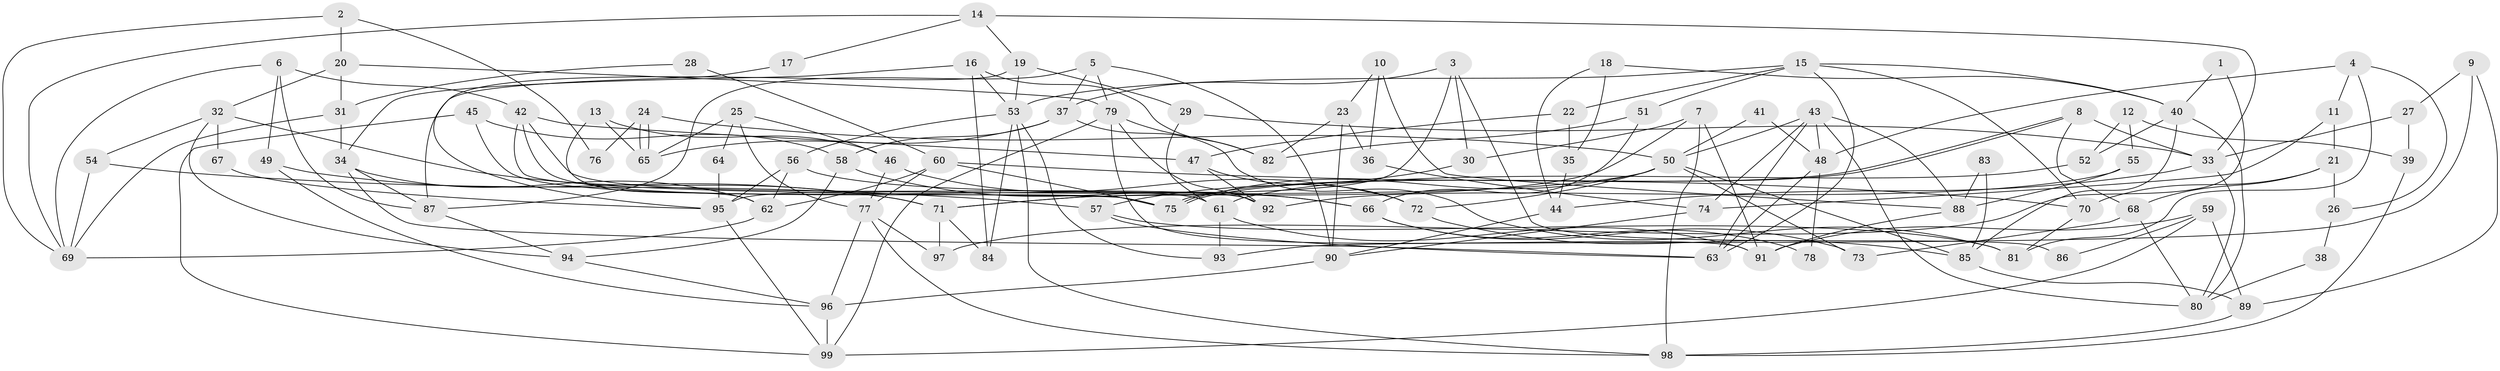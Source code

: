 // coarse degree distribution, {3: 0.18333333333333332, 7: 0.11666666666666667, 4: 0.18333333333333332, 5: 0.11666666666666667, 8: 0.08333333333333333, 6: 0.2, 2: 0.08333333333333333, 9: 0.016666666666666666, 10: 0.016666666666666666}
// Generated by graph-tools (version 1.1) at 2025/24/03/03/25 07:24:04]
// undirected, 99 vertices, 198 edges
graph export_dot {
graph [start="1"]
  node [color=gray90,style=filled];
  1;
  2;
  3;
  4;
  5;
  6;
  7;
  8;
  9;
  10;
  11;
  12;
  13;
  14;
  15;
  16;
  17;
  18;
  19;
  20;
  21;
  22;
  23;
  24;
  25;
  26;
  27;
  28;
  29;
  30;
  31;
  32;
  33;
  34;
  35;
  36;
  37;
  38;
  39;
  40;
  41;
  42;
  43;
  44;
  45;
  46;
  47;
  48;
  49;
  50;
  51;
  52;
  53;
  54;
  55;
  56;
  57;
  58;
  59;
  60;
  61;
  62;
  63;
  64;
  65;
  66;
  67;
  68;
  69;
  70;
  71;
  72;
  73;
  74;
  75;
  76;
  77;
  78;
  79;
  80;
  81;
  82;
  83;
  84;
  85;
  86;
  87;
  88;
  89;
  90;
  91;
  92;
  93;
  94;
  95;
  96;
  97;
  98;
  99;
  1 -- 97;
  1 -- 40;
  2 -- 69;
  2 -- 20;
  2 -- 76;
  3 -- 95;
  3 -- 37;
  3 -- 30;
  3 -- 86;
  4 -- 81;
  4 -- 48;
  4 -- 11;
  4 -- 26;
  5 -- 37;
  5 -- 79;
  5 -- 87;
  5 -- 90;
  6 -- 69;
  6 -- 87;
  6 -- 42;
  6 -- 49;
  7 -- 98;
  7 -- 71;
  7 -- 30;
  7 -- 91;
  8 -- 75;
  8 -- 75;
  8 -- 68;
  8 -- 33;
  9 -- 27;
  9 -- 93;
  9 -- 89;
  10 -- 36;
  10 -- 88;
  10 -- 23;
  11 -- 74;
  11 -- 21;
  12 -- 55;
  12 -- 52;
  12 -- 39;
  13 -- 62;
  13 -- 46;
  13 -- 65;
  14 -- 33;
  14 -- 69;
  14 -- 17;
  14 -- 19;
  15 -- 40;
  15 -- 51;
  15 -- 22;
  15 -- 53;
  15 -- 63;
  15 -- 70;
  16 -- 84;
  16 -- 82;
  16 -- 34;
  16 -- 53;
  17 -- 87;
  18 -- 44;
  18 -- 40;
  18 -- 35;
  19 -- 53;
  19 -- 29;
  19 -- 95;
  20 -- 79;
  20 -- 32;
  20 -- 31;
  21 -- 70;
  21 -- 26;
  21 -- 68;
  22 -- 47;
  22 -- 35;
  23 -- 90;
  23 -- 36;
  23 -- 82;
  24 -- 50;
  24 -- 65;
  24 -- 65;
  24 -- 76;
  25 -- 65;
  25 -- 77;
  25 -- 46;
  25 -- 64;
  26 -- 38;
  27 -- 33;
  27 -- 39;
  28 -- 31;
  28 -- 60;
  29 -- 61;
  29 -- 33;
  30 -- 57;
  31 -- 34;
  31 -- 69;
  32 -- 94;
  32 -- 54;
  32 -- 67;
  32 -- 71;
  33 -- 44;
  33 -- 80;
  34 -- 62;
  34 -- 63;
  34 -- 87;
  35 -- 44;
  36 -- 74;
  37 -- 58;
  37 -- 65;
  37 -- 81;
  38 -- 80;
  39 -- 98;
  40 -- 85;
  40 -- 80;
  40 -- 52;
  41 -- 50;
  41 -- 48;
  42 -- 75;
  42 -- 47;
  42 -- 61;
  42 -- 92;
  43 -- 63;
  43 -- 80;
  43 -- 48;
  43 -- 50;
  43 -- 74;
  43 -- 88;
  44 -- 90;
  45 -- 75;
  45 -- 99;
  45 -- 58;
  46 -- 77;
  46 -- 72;
  47 -- 72;
  47 -- 92;
  48 -- 63;
  48 -- 78;
  49 -- 96;
  49 -- 71;
  50 -- 71;
  50 -- 72;
  50 -- 73;
  50 -- 75;
  50 -- 85;
  51 -- 66;
  51 -- 82;
  52 -- 61;
  53 -- 56;
  53 -- 84;
  53 -- 93;
  53 -- 98;
  54 -- 69;
  54 -- 57;
  55 -- 88;
  55 -- 92;
  56 -- 95;
  56 -- 62;
  56 -- 66;
  57 -- 63;
  57 -- 81;
  58 -- 94;
  58 -- 66;
  59 -- 99;
  59 -- 89;
  59 -- 86;
  59 -- 91;
  60 -- 70;
  60 -- 75;
  60 -- 62;
  60 -- 77;
  61 -- 91;
  61 -- 93;
  62 -- 69;
  64 -- 95;
  66 -- 73;
  66 -- 78;
  67 -- 95;
  68 -- 73;
  68 -- 80;
  70 -- 81;
  71 -- 84;
  71 -- 97;
  72 -- 85;
  74 -- 90;
  77 -- 98;
  77 -- 96;
  77 -- 97;
  79 -- 91;
  79 -- 92;
  79 -- 82;
  79 -- 99;
  83 -- 85;
  83 -- 88;
  85 -- 89;
  87 -- 94;
  88 -- 91;
  89 -- 98;
  90 -- 96;
  94 -- 96;
  95 -- 99;
  96 -- 99;
}

